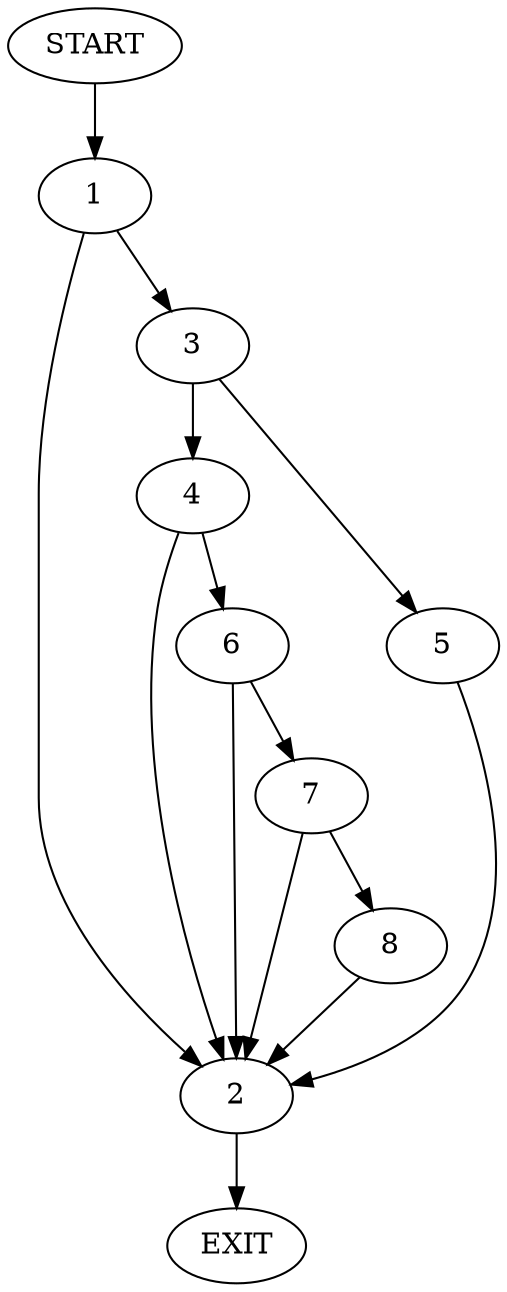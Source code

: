 digraph {
0 [label="START"]
9 [label="EXIT"]
0 -> 1
1 -> 2
1 -> 3
3 -> 4
3 -> 5
2 -> 9
4 -> 2
4 -> 6
5 -> 2
6 -> 2
6 -> 7
7 -> 2
7 -> 8
8 -> 2
}
